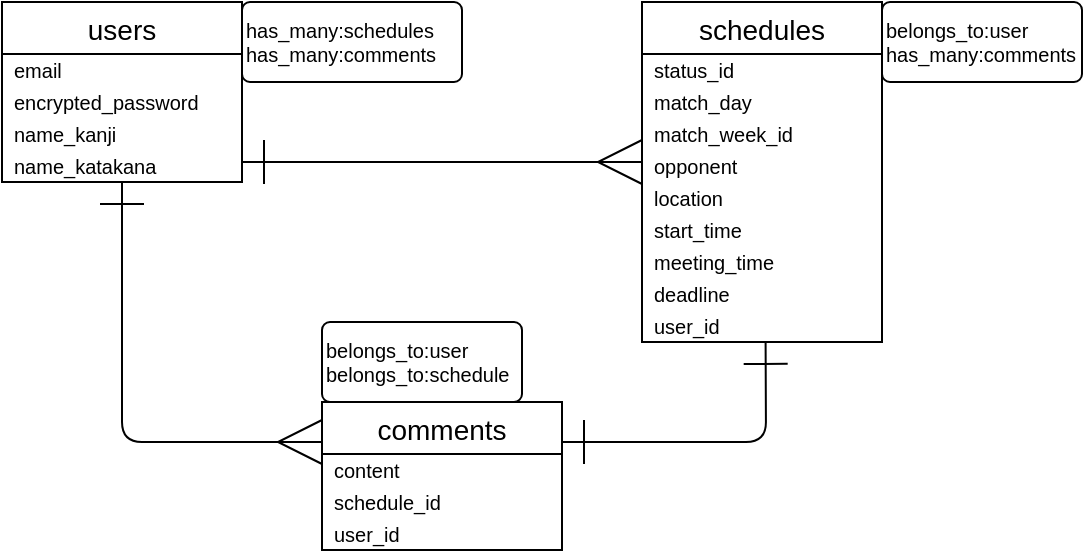 <mxfile>
    <diagram id="QptmP-hlCePX6GwE0y48" name="ページ1">
        <mxGraphModel dx="726" dy="279" grid="1" gridSize="10" guides="1" tooltips="1" connect="1" arrows="1" fold="1" page="1" pageScale="1" pageWidth="827" pageHeight="1169" math="0" shadow="0">
            <root>
                <mxCell id="0"/>
                <mxCell id="1" parent="0"/>
                <mxCell id="2" value="users" style="swimlane;fontStyle=0;childLayout=stackLayout;horizontal=1;startSize=26;horizontalStack=0;resizeParent=1;resizeParentMax=0;resizeLast=0;collapsible=1;marginBottom=0;align=center;fontSize=14;spacing=0;" parent="1" vertex="1">
                    <mxGeometry x="40" y="40" width="120" height="90" as="geometry"/>
                </mxCell>
                <mxCell id="4" value="email" style="text;strokeColor=none;fillColor=none;spacingLeft=4;spacingRight=4;overflow=hidden;rotatable=0;points=[[0,0.5],[1,0.5]];portConstraint=eastwest;fontSize=10;verticalAlign=middle;" parent="2" vertex="1">
                    <mxGeometry y="26" width="120" height="16" as="geometry"/>
                </mxCell>
                <mxCell id="5" value="encrypted_password" style="text;strokeColor=none;fillColor=none;spacingLeft=4;spacingRight=4;overflow=hidden;rotatable=0;points=[[0,0.5],[1,0.5]];portConstraint=eastwest;fontSize=10;verticalAlign=middle;" parent="2" vertex="1">
                    <mxGeometry y="42" width="120" height="16" as="geometry"/>
                </mxCell>
                <mxCell id="30" value="name_kanji" style="text;strokeColor=none;fillColor=none;spacingLeft=4;spacingRight=4;overflow=hidden;rotatable=0;points=[[0,0.5],[1,0.5]];portConstraint=eastwest;fontSize=10;verticalAlign=middle;" parent="2" vertex="1">
                    <mxGeometry y="58" width="120" height="16" as="geometry"/>
                </mxCell>
                <mxCell id="37" value="name_katakana" style="text;strokeColor=none;fillColor=none;spacingLeft=4;spacingRight=4;overflow=hidden;rotatable=0;points=[[0,0.5],[1,0.5]];portConstraint=eastwest;fontSize=10;verticalAlign=middle;" parent="2" vertex="1">
                    <mxGeometry y="74" width="120" height="16" as="geometry"/>
                </mxCell>
                <mxCell id="15" value="schedules" style="swimlane;fontStyle=0;childLayout=stackLayout;horizontal=1;startSize=26;horizontalStack=0;resizeParent=1;resizeParentMax=0;resizeLast=0;collapsible=1;marginBottom=0;align=center;fontSize=14;spacing=0;" parent="1" vertex="1">
                    <mxGeometry x="360" y="40" width="120" height="170" as="geometry"/>
                </mxCell>
                <mxCell id="31" value="status_id" style="text;strokeColor=none;fillColor=none;spacingLeft=4;spacingRight=4;overflow=hidden;rotatable=0;points=[[0,0.5],[1,0.5]];portConstraint=eastwest;fontSize=10;verticalAlign=middle;" parent="15" vertex="1">
                    <mxGeometry y="26" width="120" height="16" as="geometry"/>
                </mxCell>
                <mxCell id="17" value="match_day" style="text;strokeColor=none;fillColor=none;spacingLeft=4;spacingRight=4;overflow=hidden;rotatable=0;points=[[0,0.5],[1,0.5]];portConstraint=eastwest;fontSize=10;verticalAlign=middle;" parent="15" vertex="1">
                    <mxGeometry y="42" width="120" height="16" as="geometry"/>
                </mxCell>
                <mxCell id="40" value="match_week_id" style="text;strokeColor=none;fillColor=none;spacingLeft=4;spacingRight=4;overflow=hidden;rotatable=0;points=[[0,0.5],[1,0.5]];portConstraint=eastwest;fontSize=10;verticalAlign=middle;" parent="15" vertex="1">
                    <mxGeometry y="58" width="120" height="16" as="geometry"/>
                </mxCell>
                <mxCell id="41" value="opponent" style="text;strokeColor=none;fillColor=none;spacingLeft=4;spacingRight=4;overflow=hidden;rotatable=0;points=[[0,0.5],[1,0.5]];portConstraint=eastwest;fontSize=10;verticalAlign=middle;" parent="15" vertex="1">
                    <mxGeometry y="74" width="120" height="16" as="geometry"/>
                </mxCell>
                <mxCell id="18" value="location" style="text;strokeColor=none;fillColor=none;spacingLeft=4;spacingRight=4;overflow=hidden;rotatable=0;points=[[0,0.5],[1,0.5]];portConstraint=eastwest;fontSize=10;verticalAlign=middle;" parent="15" vertex="1">
                    <mxGeometry y="90" width="120" height="16" as="geometry"/>
                </mxCell>
                <mxCell id="69" value="start_time" style="text;strokeColor=none;fillColor=none;spacingLeft=4;spacingRight=4;overflow=hidden;rotatable=0;points=[[0,0.5],[1,0.5]];portConstraint=eastwest;fontSize=10;verticalAlign=middle;" parent="15" vertex="1">
                    <mxGeometry y="106" width="120" height="16" as="geometry"/>
                </mxCell>
                <mxCell id="68" value="meeting_time" style="text;strokeColor=none;fillColor=none;spacingLeft=4;spacingRight=4;overflow=hidden;rotatable=0;points=[[0,0.5],[1,0.5]];portConstraint=eastwest;fontSize=10;verticalAlign=middle;" parent="15" vertex="1">
                    <mxGeometry y="122" width="120" height="16" as="geometry"/>
                </mxCell>
                <mxCell id="19" value="deadline" style="text;strokeColor=none;fillColor=none;spacingLeft=4;spacingRight=4;overflow=hidden;rotatable=0;points=[[0,0.5],[1,0.5]];portConstraint=eastwest;fontSize=10;verticalAlign=middle;" parent="15" vertex="1">
                    <mxGeometry y="138" width="120" height="16" as="geometry"/>
                </mxCell>
                <mxCell id="29" value="user_id" style="text;strokeColor=none;fillColor=none;spacingLeft=4;spacingRight=4;overflow=hidden;rotatable=0;points=[[0,0.5],[1,0.5]];portConstraint=eastwest;fontSize=10;verticalAlign=middle;" parent="15" vertex="1">
                    <mxGeometry y="154" width="120" height="16" as="geometry"/>
                </mxCell>
                <mxCell id="20" value="comments" style="swimlane;fontStyle=0;childLayout=stackLayout;horizontal=1;startSize=26;horizontalStack=0;resizeParent=1;resizeParentMax=0;resizeLast=0;collapsible=1;marginBottom=0;align=center;fontSize=14;spacing=0;" parent="1" vertex="1">
                    <mxGeometry x="200" y="240" width="120" height="74" as="geometry"/>
                </mxCell>
                <mxCell id="32" value="content" style="text;strokeColor=none;fillColor=none;spacingLeft=4;spacingRight=4;overflow=hidden;rotatable=0;points=[[0,0.5],[1,0.5]];portConstraint=eastwest;fontSize=10;verticalAlign=middle;" parent="20" vertex="1">
                    <mxGeometry y="26" width="120" height="16" as="geometry"/>
                </mxCell>
                <mxCell id="42" value="schedule_id" style="text;strokeColor=none;fillColor=none;spacingLeft=4;spacingRight=4;overflow=hidden;rotatable=0;points=[[0,0.5],[1,0.5]];portConstraint=eastwest;fontSize=10;verticalAlign=middle;" parent="20" vertex="1">
                    <mxGeometry y="42" width="120" height="16" as="geometry"/>
                </mxCell>
                <mxCell id="76" value="user_id " style="text;strokeColor=none;fillColor=none;spacingLeft=4;spacingRight=4;overflow=hidden;rotatable=0;points=[[0,0.5],[1,0.5]];portConstraint=eastwest;fontSize=10;verticalAlign=middle;" parent="20" vertex="1">
                    <mxGeometry y="58" width="120" height="16" as="geometry"/>
                </mxCell>
                <mxCell id="34" style="edgeStyle=none;html=1;startArrow=ERone;startFill=0;endArrow=ERmany;endFill=0;startSize=20;endSize=20;sourcePerimeterSpacing=0;targetPerimeterSpacing=0;" parent="1" edge="1">
                    <mxGeometry relative="1" as="geometry">
                        <mxPoint x="160" y="120" as="sourcePoint"/>
                        <mxPoint x="360" y="120" as="targetPoint"/>
                        <Array as="points">
                            <mxPoint x="320" y="120"/>
                        </Array>
                    </mxGeometry>
                </mxCell>
                <mxCell id="35" style="edgeStyle=none;html=1;startArrow=ERmany;startFill=0;endArrow=ERone;endFill=0;startSize=20;endSize=20;sourcePerimeterSpacing=0;targetPerimeterSpacing=0;" parent="1" target="37" edge="1">
                    <mxGeometry relative="1" as="geometry">
                        <mxPoint x="100" y="194" as="targetPoint"/>
                        <mxPoint x="200" y="260" as="sourcePoint"/>
                        <Array as="points">
                            <mxPoint x="100" y="260"/>
                        </Array>
                    </mxGeometry>
                </mxCell>
                <mxCell id="36" style="edgeStyle=none;html=1;startArrow=ERone;startFill=0;endArrow=ERone;endFill=0;startSize=20;endSize=20;sourcePerimeterSpacing=0;targetPerimeterSpacing=0;exitX=1;exitY=0.5;exitDx=0;exitDy=0;entryX=0.515;entryY=0.996;entryDx=0;entryDy=0;entryPerimeter=0;" parent="1" target="29" edge="1">
                    <mxGeometry relative="1" as="geometry">
                        <mxPoint x="320" y="260" as="sourcePoint"/>
                        <mxPoint x="420" y="280" as="targetPoint"/>
                        <Array as="points">
                            <mxPoint x="390" y="260"/>
                            <mxPoint x="422" y="260"/>
                        </Array>
                    </mxGeometry>
                </mxCell>
                <mxCell id="46" value="has_many:schedules&lt;br&gt;has_many:comments" style="rounded=1;arcSize=10;whiteSpace=wrap;html=1;align=left;fontSize=10;" parent="1" vertex="1">
                    <mxGeometry x="160" y="40" width="110" height="40" as="geometry"/>
                </mxCell>
                <mxCell id="47" value="belongs_to:user&lt;br&gt;has_many:comments" style="rounded=1;arcSize=10;whiteSpace=wrap;html=1;align=left;fontSize=10;" parent="1" vertex="1">
                    <mxGeometry x="480" y="40" width="100" height="40" as="geometry"/>
                </mxCell>
                <mxCell id="48" value="belongs_to:user&lt;br&gt;belongs_to:schedule" style="rounded=1;arcSize=10;whiteSpace=wrap;html=1;align=left;fontSize=10;" parent="1" vertex="1">
                    <mxGeometry x="200" y="200" width="100" height="40" as="geometry"/>
                </mxCell>
            </root>
        </mxGraphModel>
    </diagram>
    <diagram id="fJ7_2PD4_oIFsYcnkZvb" name="ページ2">
        <mxGraphModel dx="838" dy="349" grid="1" gridSize="10" guides="1" tooltips="1" connect="1" arrows="1" fold="1" page="1" pageScale="1" pageWidth="827" pageHeight="1169" math="0" shadow="0">
            <root>
                <mxCell id="0"/>
                <mxCell id="1" parent="0"/>
                <mxCell id="2N4xsvT7xusEfxL3Xn6k-13" style="edgeStyle=none;html=1;exitX=1;exitY=0.5;exitDx=0;exitDy=0;strokeWidth=2;endArrow=none;endFill=0;" edge="1" parent="1" source="2N4xsvT7xusEfxL3Xn6k-1" target="2N4xsvT7xusEfxL3Xn6k-3">
                    <mxGeometry relative="1" as="geometry"/>
                </mxCell>
                <mxCell id="2N4xsvT7xusEfxL3Xn6k-1" value="ユーザーログインページ" style="rounded=1;arcSize=10;whiteSpace=wrap;html=1;align=left;fontSize=10;" vertex="1" parent="1">
                    <mxGeometry x="40" y="80" width="140" height="40" as="geometry"/>
                </mxCell>
                <mxCell id="2N4xsvT7xusEfxL3Xn6k-2" value="ユーザー新規登録ページ" style="rounded=1;arcSize=10;whiteSpace=wrap;html=1;align=left;fontSize=10;" vertex="1" parent="1">
                    <mxGeometry x="240" y="160" width="140" height="40" as="geometry"/>
                </mxCell>
                <mxCell id="2N4xsvT7xusEfxL3Xn6k-14" value="" style="edgeStyle=none;html=1;strokeWidth=2;endArrow=none;endFill=0;" edge="1" parent="1" source="2N4xsvT7xusEfxL3Xn6k-3" target="2N4xsvT7xusEfxL3Xn6k-1">
                    <mxGeometry relative="1" as="geometry"/>
                </mxCell>
                <mxCell id="2N4xsvT7xusEfxL3Xn6k-3" value="スケジュール一覧ページ" style="rounded=1;arcSize=10;whiteSpace=wrap;html=1;align=left;fontSize=10;" vertex="1" parent="1">
                    <mxGeometry x="240" y="80" width="140" height="40" as="geometry"/>
                </mxCell>
                <mxCell id="2N4xsvT7xusEfxL3Xn6k-4" value="スケジュール新規投稿ページ" style="rounded=1;arcSize=10;whiteSpace=wrap;html=1;align=left;fontSize=10;" vertex="1" parent="1">
                    <mxGeometry x="440" y="80" width="140" height="40" as="geometry"/>
                </mxCell>
                <mxCell id="2N4xsvT7xusEfxL3Xn6k-5" value="選手紹介ページ" style="rounded=1;arcSize=10;whiteSpace=wrap;html=1;align=left;fontSize=10;" vertex="1" parent="1">
                    <mxGeometry x="442" y="240" width="140" height="40" as="geometry"/>
                </mxCell>
                <mxCell id="2N4xsvT7xusEfxL3Xn6k-6" value="過去の対戦ページ" style="rounded=1;arcSize=10;whiteSpace=wrap;html=1;align=left;fontSize=10;" vertex="1" parent="1">
                    <mxGeometry x="442" y="320" width="140" height="40" as="geometry"/>
                </mxCell>
                <mxCell id="2N4xsvT7xusEfxL3Xn6k-7" value="スケジュール詳細ページ" style="rounded=1;arcSize=10;whiteSpace=wrap;html=1;align=left;fontSize=10;" vertex="1" parent="1">
                    <mxGeometry x="442" y="160" width="140" height="40" as="geometry"/>
                </mxCell>
                <mxCell id="2N4xsvT7xusEfxL3Xn6k-8" value="コメント投稿ページ" style="rounded=1;arcSize=10;whiteSpace=wrap;html=1;align=left;fontSize=10;" vertex="1" parent="1">
                    <mxGeometry x="642" y="160" width="140" height="40" as="geometry"/>
                </mxCell>
                <mxCell id="2N4xsvT7xusEfxL3Xn6k-10" value="スケジュール編集ページ" style="rounded=1;arcSize=10;whiteSpace=wrap;html=1;align=left;fontSize=10;" vertex="1" parent="1">
                    <mxGeometry x="640" y="240" width="140" height="40" as="geometry"/>
                </mxCell>
                <mxCell id="2N4xsvT7xusEfxL3Xn6k-11" value="スケジュール削除ページ" style="rounded=1;arcSize=10;whiteSpace=wrap;html=1;align=left;fontSize=10;" vertex="1" parent="1">
                    <mxGeometry x="640" y="320" width="140" height="40" as="geometry"/>
                </mxCell>
                <mxCell id="2N4xsvT7xusEfxL3Xn6k-15" value="" style="edgeStyle=none;orthogonalLoop=1;jettySize=auto;html=1;strokeWidth=2;endArrow=none;endFill=0;" edge="1" parent="1">
                    <mxGeometry width="100" relative="1" as="geometry">
                        <mxPoint x="210" y="100" as="sourcePoint"/>
                        <mxPoint x="210" y="180" as="targetPoint"/>
                        <Array as="points"/>
                    </mxGeometry>
                </mxCell>
                <mxCell id="2N4xsvT7xusEfxL3Xn6k-16" value="" style="edgeStyle=none;orthogonalLoop=1;jettySize=auto;html=1;strokeWidth=2;endArrow=none;endFill=0;entryX=0;entryY=0.5;entryDx=0;entryDy=0;" edge="1" parent="1" target="2N4xsvT7xusEfxL3Xn6k-2">
                    <mxGeometry width="100" relative="1" as="geometry">
                        <mxPoint x="210" y="180" as="sourcePoint"/>
                        <mxPoint x="220" y="280" as="targetPoint"/>
                        <Array as="points"/>
                    </mxGeometry>
                </mxCell>
                <mxCell id="2N4xsvT7xusEfxL3Xn6k-17" value="" style="edgeStyle=none;orthogonalLoop=1;jettySize=auto;html=1;strokeWidth=2;endArrow=none;endFill=0;entryX=1;entryY=0.5;entryDx=0;entryDy=0;endSize=7;startSize=9;" edge="1" parent="1" target="2N4xsvT7xusEfxL3Xn6k-3">
                    <mxGeometry width="100" relative="1" as="geometry">
                        <mxPoint x="440" y="100" as="sourcePoint"/>
                        <mxPoint x="230" y="200" as="targetPoint"/>
                        <Array as="points"/>
                    </mxGeometry>
                </mxCell>
                <mxCell id="2N4xsvT7xusEfxL3Xn6k-18" value="" style="edgeStyle=none;orthogonalLoop=1;jettySize=auto;html=1;strokeWidth=2;endArrow=none;endFill=0;" edge="1" parent="1">
                    <mxGeometry width="100" relative="1" as="geometry">
                        <mxPoint x="412.5" y="100" as="sourcePoint"/>
                        <mxPoint x="413" y="340" as="targetPoint"/>
                        <Array as="points"/>
                    </mxGeometry>
                </mxCell>
                <mxCell id="2N4xsvT7xusEfxL3Xn6k-19" value="" style="edgeStyle=none;orthogonalLoop=1;jettySize=auto;html=1;strokeWidth=2;endArrow=none;endFill=0;sourcePerimeterSpacing=0;startSize=6;targetPerimeterSpacing=6;endSize=0;entryX=0;entryY=0.5;entryDx=0;entryDy=0;jumpSize=6;" edge="1" parent="1">
                    <mxGeometry width="100" relative="1" as="geometry">
                        <mxPoint x="412" y="180" as="sourcePoint"/>
                        <mxPoint x="442" y="180" as="targetPoint"/>
                        <Array as="points"/>
                    </mxGeometry>
                </mxCell>
                <mxCell id="2N4xsvT7xusEfxL3Xn6k-22" value="" style="edgeStyle=none;orthogonalLoop=1;jettySize=auto;html=1;strokeWidth=2;endArrow=none;endFill=0;sourcePerimeterSpacing=0;startSize=6;targetPerimeterSpacing=6;endSize=0;entryX=0;entryY=0.5;entryDx=0;entryDy=0;jumpSize=6;" edge="1" parent="1">
                    <mxGeometry width="100" relative="1" as="geometry">
                        <mxPoint x="413" y="259.5" as="sourcePoint"/>
                        <mxPoint x="443" y="259.5" as="targetPoint"/>
                        <Array as="points"/>
                    </mxGeometry>
                </mxCell>
                <mxCell id="2N4xsvT7xusEfxL3Xn6k-23" value="" style="edgeStyle=none;orthogonalLoop=1;jettySize=auto;html=1;strokeWidth=2;endArrow=none;endFill=0;sourcePerimeterSpacing=0;startSize=6;targetPerimeterSpacing=6;endSize=0;entryX=0;entryY=0.5;entryDx=0;entryDy=0;jumpSize=6;" edge="1" parent="1">
                    <mxGeometry width="100" relative="1" as="geometry">
                        <mxPoint x="412" y="340" as="sourcePoint"/>
                        <mxPoint x="442" y="340" as="targetPoint"/>
                        <Array as="points"/>
                    </mxGeometry>
                </mxCell>
                <mxCell id="2N4xsvT7xusEfxL3Xn6k-24" value="" style="edgeStyle=none;orthogonalLoop=1;jettySize=auto;html=1;strokeWidth=2;endArrow=none;endFill=0;entryX=1;entryY=0.5;entryDx=0;entryDy=0;" edge="1" parent="1">
                    <mxGeometry width="100" relative="1" as="geometry">
                        <mxPoint x="642" y="179.5" as="sourcePoint"/>
                        <mxPoint x="582" y="179.5" as="targetPoint"/>
                        <Array as="points"/>
                    </mxGeometry>
                </mxCell>
                <mxCell id="2N4xsvT7xusEfxL3Xn6k-25" value="" style="edgeStyle=none;orthogonalLoop=1;jettySize=auto;html=1;strokeWidth=2;endArrow=none;endFill=0;" edge="1" parent="1">
                    <mxGeometry width="100" relative="1" as="geometry">
                        <mxPoint x="610" y="180" as="sourcePoint"/>
                        <mxPoint x="610" y="340" as="targetPoint"/>
                        <Array as="points"/>
                    </mxGeometry>
                </mxCell>
                <mxCell id="2N4xsvT7xusEfxL3Xn6k-26" value="" style="edgeStyle=none;orthogonalLoop=1;jettySize=auto;html=1;strokeWidth=2;endArrow=none;endFill=0;sourcePerimeterSpacing=0;startSize=6;targetPerimeterSpacing=6;endSize=0;jumpSize=6;exitX=0;exitY=0.5;exitDx=0;exitDy=0;" edge="1" parent="1" source="2N4xsvT7xusEfxL3Xn6k-10">
                    <mxGeometry width="100" relative="1" as="geometry">
                        <mxPoint x="610" y="270" as="sourcePoint"/>
                        <mxPoint x="610" y="260" as="targetPoint"/>
                        <Array as="points"/>
                    </mxGeometry>
                </mxCell>
                <mxCell id="2N4xsvT7xusEfxL3Xn6k-27" value="" style="edgeStyle=none;orthogonalLoop=1;jettySize=auto;html=1;strokeWidth=2;endArrow=none;endFill=0;sourcePerimeterSpacing=0;startSize=6;targetPerimeterSpacing=6;endSize=0;jumpSize=6;exitX=0;exitY=0.5;exitDx=0;exitDy=0;" edge="1" parent="1">
                    <mxGeometry width="100" relative="1" as="geometry">
                        <mxPoint x="640" y="339.5" as="sourcePoint"/>
                        <mxPoint x="610" y="339.5" as="targetPoint"/>
                        <Array as="points"/>
                    </mxGeometry>
                </mxCell>
            </root>
        </mxGraphModel>
    </diagram>
</mxfile>